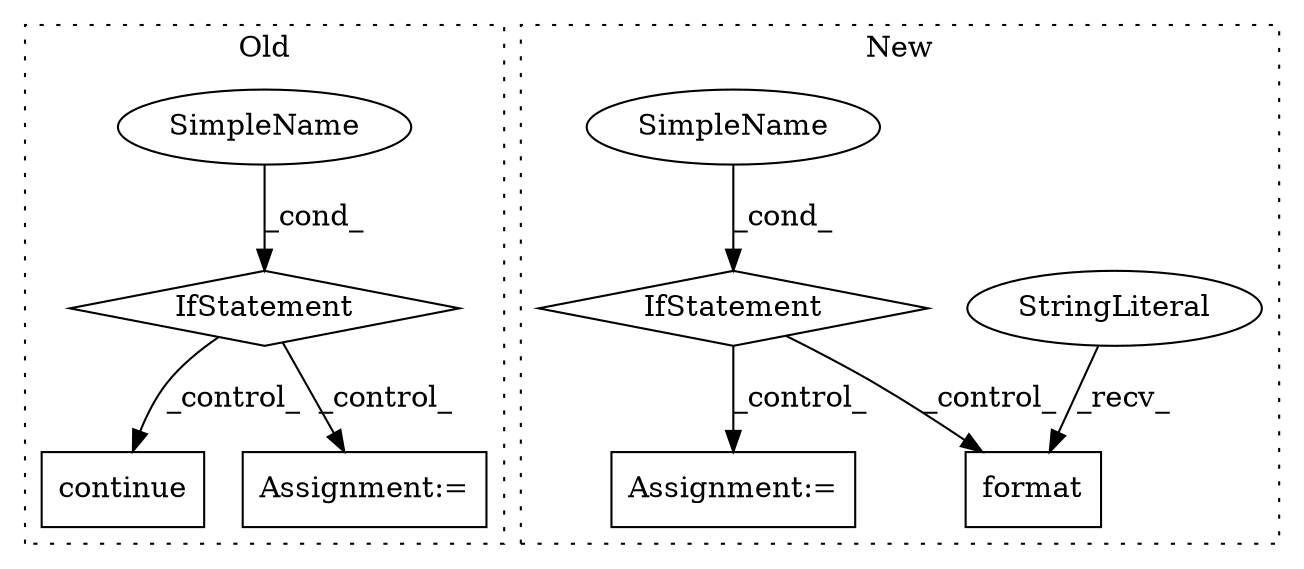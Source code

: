 digraph G {
subgraph cluster0 {
1 [label="continue" a="18" s="1424" l="9" shape="box"];
4 [label="IfStatement" a="25" s="1394,1412" l="4,2" shape="diamond"];
5 [label="SimpleName" a="42" s="" l="" shape="ellipse"];
8 [label="Assignment:=" a="7" s="1547" l="1" shape="box"];
label = "Old";
style="dotted";
}
subgraph cluster1 {
2 [label="format" a="32" s="1641,1666" l="7,1" shape="box"];
3 [label="StringLiteral" a="45" s="1632" l="8" shape="ellipse"];
6 [label="IfStatement" a="25" s="1417,1456" l="4,2" shape="diamond"];
7 [label="SimpleName" a="42" s="" l="" shape="ellipse"];
9 [label="Assignment:=" a="7" s="1714" l="1" shape="box"];
label = "New";
style="dotted";
}
3 -> 2 [label="_recv_"];
4 -> 1 [label="_control_"];
4 -> 8 [label="_control_"];
5 -> 4 [label="_cond_"];
6 -> 9 [label="_control_"];
6 -> 2 [label="_control_"];
7 -> 6 [label="_cond_"];
}